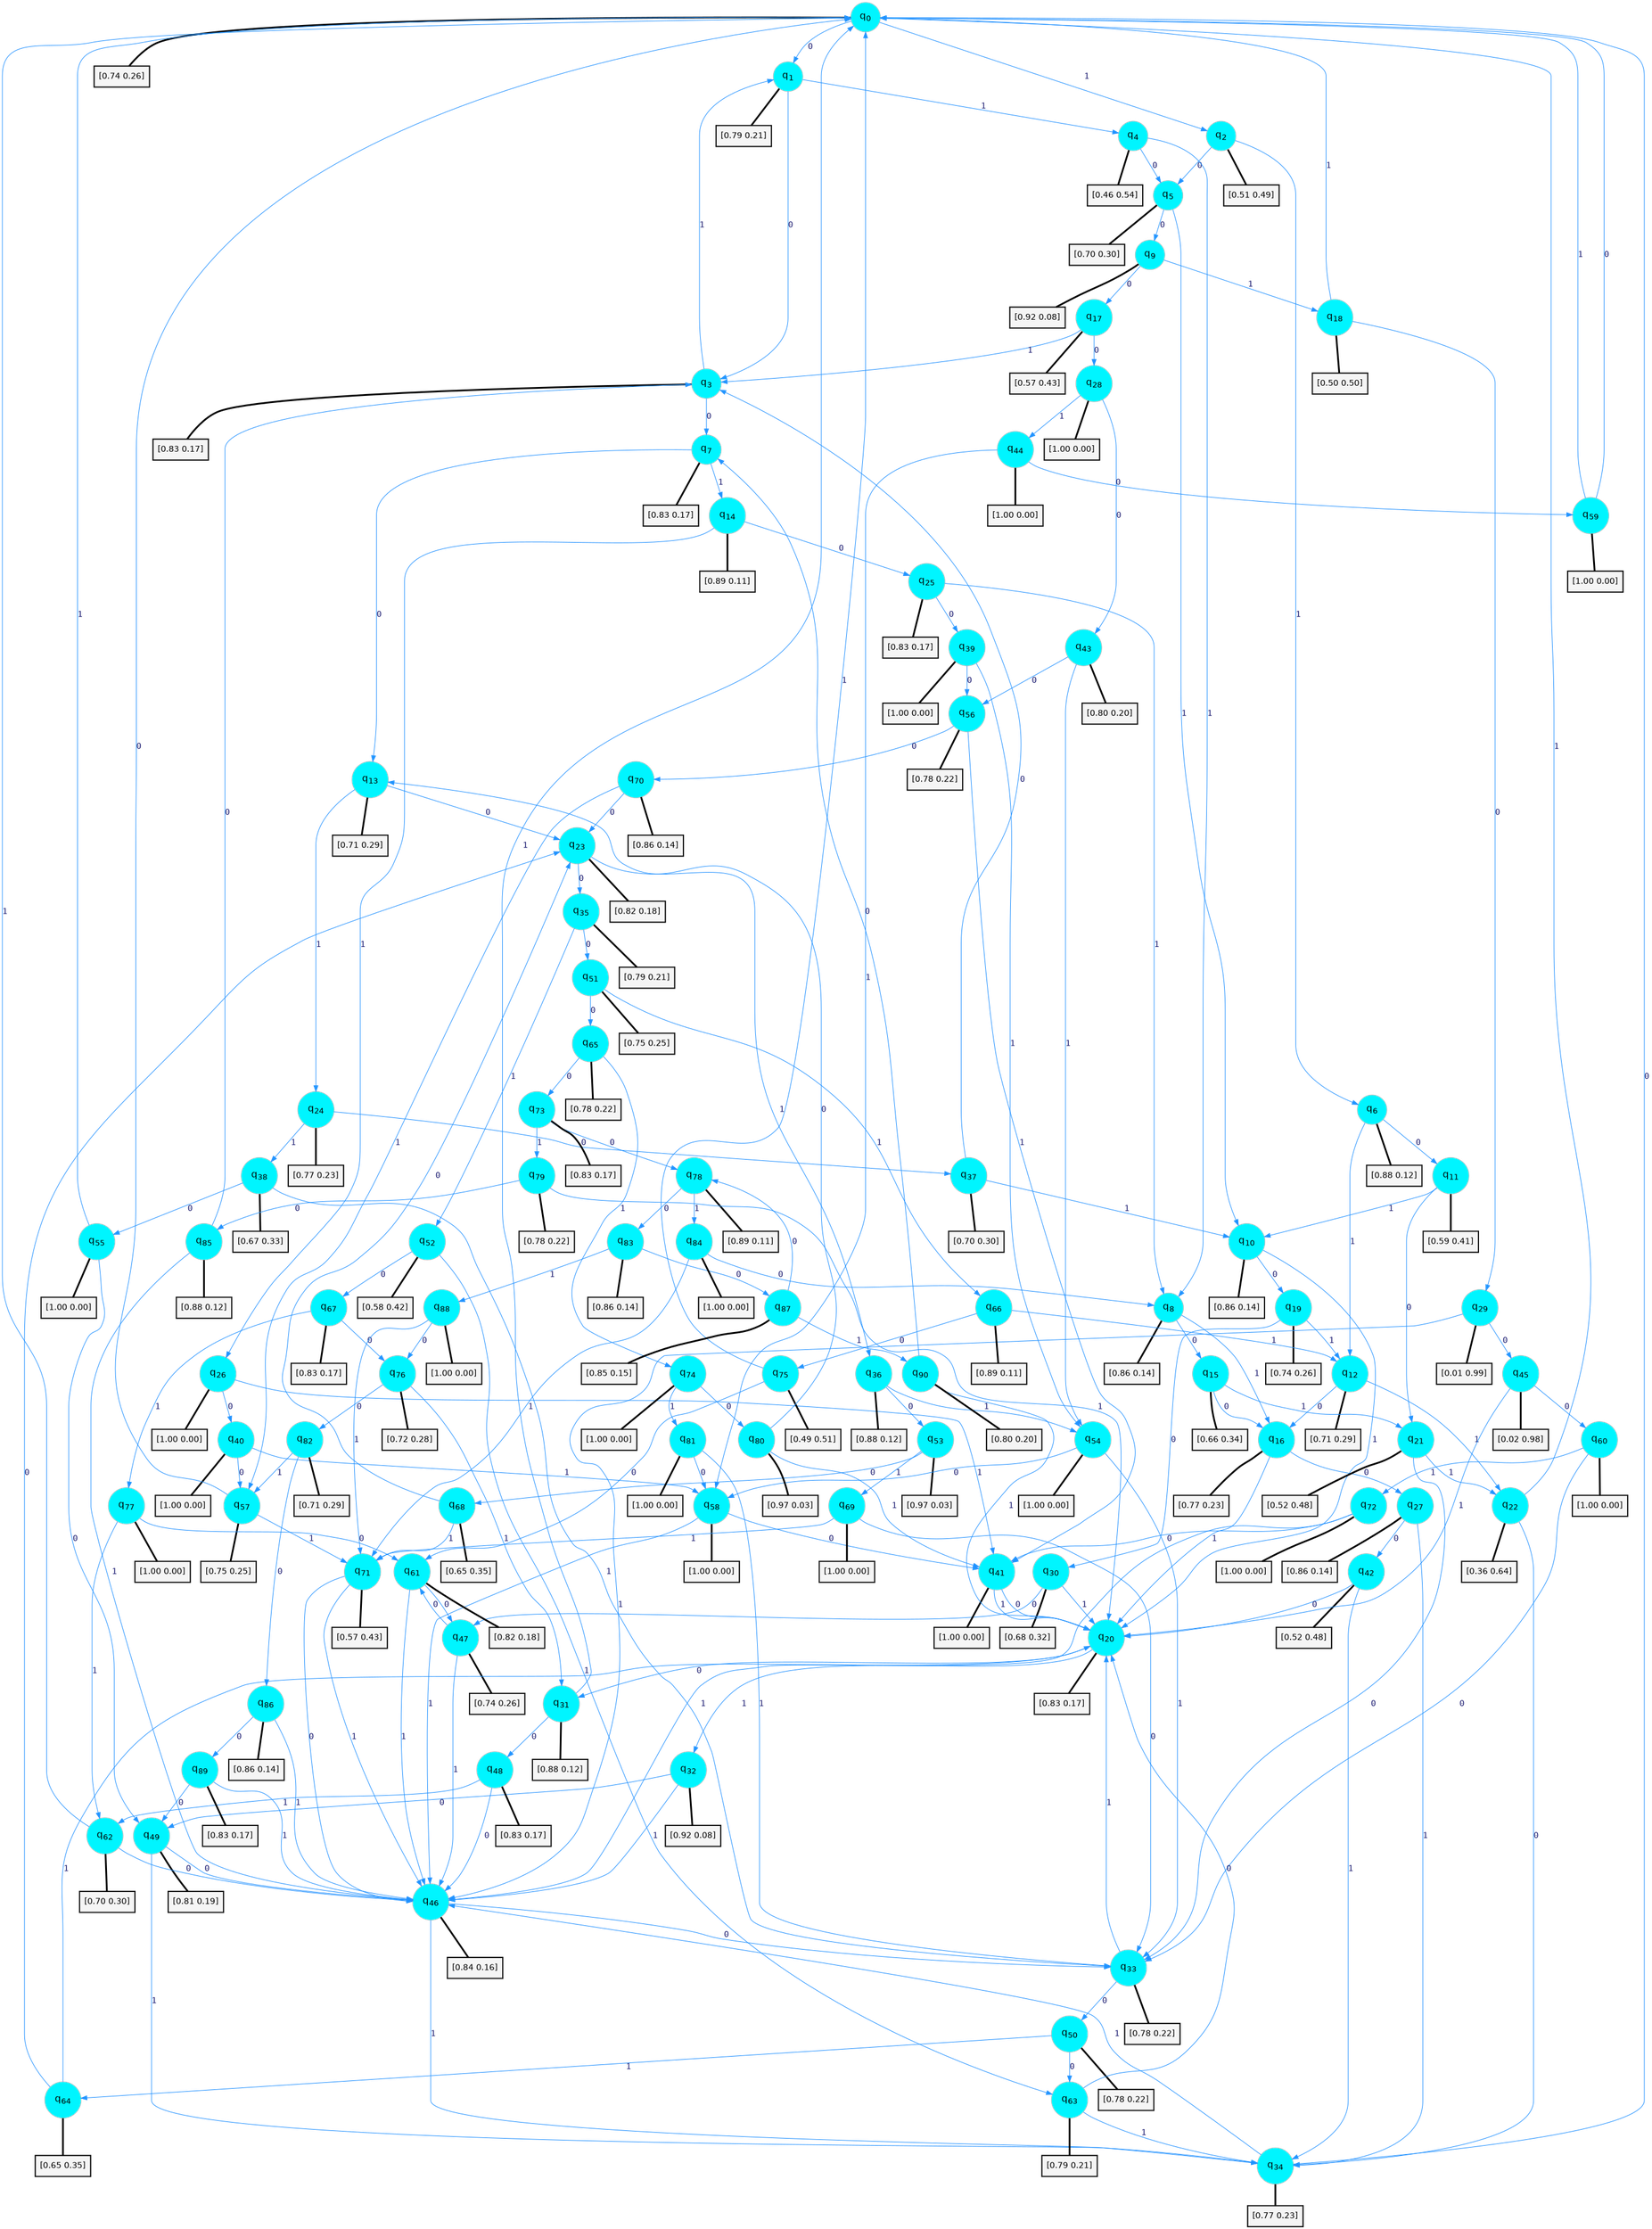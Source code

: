 digraph G {
graph [
bgcolor=transparent, dpi=300, rankdir=TD, size="40,25"];
node [
color=gray, fillcolor=turquoise1, fontcolor=black, fontname=Helvetica, fontsize=16, fontweight=bold, shape=circle, style=filled];
edge [
arrowsize=1, color=dodgerblue1, fontcolor=midnightblue, fontname=courier, fontweight=bold, penwidth=1, style=solid, weight=20];
0[label=<q<SUB>0</SUB>>];
1[label=<q<SUB>1</SUB>>];
2[label=<q<SUB>2</SUB>>];
3[label=<q<SUB>3</SUB>>];
4[label=<q<SUB>4</SUB>>];
5[label=<q<SUB>5</SUB>>];
6[label=<q<SUB>6</SUB>>];
7[label=<q<SUB>7</SUB>>];
8[label=<q<SUB>8</SUB>>];
9[label=<q<SUB>9</SUB>>];
10[label=<q<SUB>10</SUB>>];
11[label=<q<SUB>11</SUB>>];
12[label=<q<SUB>12</SUB>>];
13[label=<q<SUB>13</SUB>>];
14[label=<q<SUB>14</SUB>>];
15[label=<q<SUB>15</SUB>>];
16[label=<q<SUB>16</SUB>>];
17[label=<q<SUB>17</SUB>>];
18[label=<q<SUB>18</SUB>>];
19[label=<q<SUB>19</SUB>>];
20[label=<q<SUB>20</SUB>>];
21[label=<q<SUB>21</SUB>>];
22[label=<q<SUB>22</SUB>>];
23[label=<q<SUB>23</SUB>>];
24[label=<q<SUB>24</SUB>>];
25[label=<q<SUB>25</SUB>>];
26[label=<q<SUB>26</SUB>>];
27[label=<q<SUB>27</SUB>>];
28[label=<q<SUB>28</SUB>>];
29[label=<q<SUB>29</SUB>>];
30[label=<q<SUB>30</SUB>>];
31[label=<q<SUB>31</SUB>>];
32[label=<q<SUB>32</SUB>>];
33[label=<q<SUB>33</SUB>>];
34[label=<q<SUB>34</SUB>>];
35[label=<q<SUB>35</SUB>>];
36[label=<q<SUB>36</SUB>>];
37[label=<q<SUB>37</SUB>>];
38[label=<q<SUB>38</SUB>>];
39[label=<q<SUB>39</SUB>>];
40[label=<q<SUB>40</SUB>>];
41[label=<q<SUB>41</SUB>>];
42[label=<q<SUB>42</SUB>>];
43[label=<q<SUB>43</SUB>>];
44[label=<q<SUB>44</SUB>>];
45[label=<q<SUB>45</SUB>>];
46[label=<q<SUB>46</SUB>>];
47[label=<q<SUB>47</SUB>>];
48[label=<q<SUB>48</SUB>>];
49[label=<q<SUB>49</SUB>>];
50[label=<q<SUB>50</SUB>>];
51[label=<q<SUB>51</SUB>>];
52[label=<q<SUB>52</SUB>>];
53[label=<q<SUB>53</SUB>>];
54[label=<q<SUB>54</SUB>>];
55[label=<q<SUB>55</SUB>>];
56[label=<q<SUB>56</SUB>>];
57[label=<q<SUB>57</SUB>>];
58[label=<q<SUB>58</SUB>>];
59[label=<q<SUB>59</SUB>>];
60[label=<q<SUB>60</SUB>>];
61[label=<q<SUB>61</SUB>>];
62[label=<q<SUB>62</SUB>>];
63[label=<q<SUB>63</SUB>>];
64[label=<q<SUB>64</SUB>>];
65[label=<q<SUB>65</SUB>>];
66[label=<q<SUB>66</SUB>>];
67[label=<q<SUB>67</SUB>>];
68[label=<q<SUB>68</SUB>>];
69[label=<q<SUB>69</SUB>>];
70[label=<q<SUB>70</SUB>>];
71[label=<q<SUB>71</SUB>>];
72[label=<q<SUB>72</SUB>>];
73[label=<q<SUB>73</SUB>>];
74[label=<q<SUB>74</SUB>>];
75[label=<q<SUB>75</SUB>>];
76[label=<q<SUB>76</SUB>>];
77[label=<q<SUB>77</SUB>>];
78[label=<q<SUB>78</SUB>>];
79[label=<q<SUB>79</SUB>>];
80[label=<q<SUB>80</SUB>>];
81[label=<q<SUB>81</SUB>>];
82[label=<q<SUB>82</SUB>>];
83[label=<q<SUB>83</SUB>>];
84[label=<q<SUB>84</SUB>>];
85[label=<q<SUB>85</SUB>>];
86[label=<q<SUB>86</SUB>>];
87[label=<q<SUB>87</SUB>>];
88[label=<q<SUB>88</SUB>>];
89[label=<q<SUB>89</SUB>>];
90[label=<q<SUB>90</SUB>>];
91[label="[0.74 0.26]", shape=box,fontcolor=black, fontname=Helvetica, fontsize=14, penwidth=2, fillcolor=whitesmoke,color=black];
92[label="[0.79 0.21]", shape=box,fontcolor=black, fontname=Helvetica, fontsize=14, penwidth=2, fillcolor=whitesmoke,color=black];
93[label="[0.51 0.49]", shape=box,fontcolor=black, fontname=Helvetica, fontsize=14, penwidth=2, fillcolor=whitesmoke,color=black];
94[label="[0.83 0.17]", shape=box,fontcolor=black, fontname=Helvetica, fontsize=14, penwidth=2, fillcolor=whitesmoke,color=black];
95[label="[0.46 0.54]", shape=box,fontcolor=black, fontname=Helvetica, fontsize=14, penwidth=2, fillcolor=whitesmoke,color=black];
96[label="[0.70 0.30]", shape=box,fontcolor=black, fontname=Helvetica, fontsize=14, penwidth=2, fillcolor=whitesmoke,color=black];
97[label="[0.88 0.12]", shape=box,fontcolor=black, fontname=Helvetica, fontsize=14, penwidth=2, fillcolor=whitesmoke,color=black];
98[label="[0.83 0.17]", shape=box,fontcolor=black, fontname=Helvetica, fontsize=14, penwidth=2, fillcolor=whitesmoke,color=black];
99[label="[0.86 0.14]", shape=box,fontcolor=black, fontname=Helvetica, fontsize=14, penwidth=2, fillcolor=whitesmoke,color=black];
100[label="[0.92 0.08]", shape=box,fontcolor=black, fontname=Helvetica, fontsize=14, penwidth=2, fillcolor=whitesmoke,color=black];
101[label="[0.86 0.14]", shape=box,fontcolor=black, fontname=Helvetica, fontsize=14, penwidth=2, fillcolor=whitesmoke,color=black];
102[label="[0.59 0.41]", shape=box,fontcolor=black, fontname=Helvetica, fontsize=14, penwidth=2, fillcolor=whitesmoke,color=black];
103[label="[0.71 0.29]", shape=box,fontcolor=black, fontname=Helvetica, fontsize=14, penwidth=2, fillcolor=whitesmoke,color=black];
104[label="[0.71 0.29]", shape=box,fontcolor=black, fontname=Helvetica, fontsize=14, penwidth=2, fillcolor=whitesmoke,color=black];
105[label="[0.89 0.11]", shape=box,fontcolor=black, fontname=Helvetica, fontsize=14, penwidth=2, fillcolor=whitesmoke,color=black];
106[label="[0.66 0.34]", shape=box,fontcolor=black, fontname=Helvetica, fontsize=14, penwidth=2, fillcolor=whitesmoke,color=black];
107[label="[0.77 0.23]", shape=box,fontcolor=black, fontname=Helvetica, fontsize=14, penwidth=2, fillcolor=whitesmoke,color=black];
108[label="[0.57 0.43]", shape=box,fontcolor=black, fontname=Helvetica, fontsize=14, penwidth=2, fillcolor=whitesmoke,color=black];
109[label="[0.50 0.50]", shape=box,fontcolor=black, fontname=Helvetica, fontsize=14, penwidth=2, fillcolor=whitesmoke,color=black];
110[label="[0.74 0.26]", shape=box,fontcolor=black, fontname=Helvetica, fontsize=14, penwidth=2, fillcolor=whitesmoke,color=black];
111[label="[0.83 0.17]", shape=box,fontcolor=black, fontname=Helvetica, fontsize=14, penwidth=2, fillcolor=whitesmoke,color=black];
112[label="[0.52 0.48]", shape=box,fontcolor=black, fontname=Helvetica, fontsize=14, penwidth=2, fillcolor=whitesmoke,color=black];
113[label="[0.36 0.64]", shape=box,fontcolor=black, fontname=Helvetica, fontsize=14, penwidth=2, fillcolor=whitesmoke,color=black];
114[label="[0.82 0.18]", shape=box,fontcolor=black, fontname=Helvetica, fontsize=14, penwidth=2, fillcolor=whitesmoke,color=black];
115[label="[0.77 0.23]", shape=box,fontcolor=black, fontname=Helvetica, fontsize=14, penwidth=2, fillcolor=whitesmoke,color=black];
116[label="[0.83 0.17]", shape=box,fontcolor=black, fontname=Helvetica, fontsize=14, penwidth=2, fillcolor=whitesmoke,color=black];
117[label="[1.00 0.00]", shape=box,fontcolor=black, fontname=Helvetica, fontsize=14, penwidth=2, fillcolor=whitesmoke,color=black];
118[label="[0.86 0.14]", shape=box,fontcolor=black, fontname=Helvetica, fontsize=14, penwidth=2, fillcolor=whitesmoke,color=black];
119[label="[1.00 0.00]", shape=box,fontcolor=black, fontname=Helvetica, fontsize=14, penwidth=2, fillcolor=whitesmoke,color=black];
120[label="[0.01 0.99]", shape=box,fontcolor=black, fontname=Helvetica, fontsize=14, penwidth=2, fillcolor=whitesmoke,color=black];
121[label="[0.68 0.32]", shape=box,fontcolor=black, fontname=Helvetica, fontsize=14, penwidth=2, fillcolor=whitesmoke,color=black];
122[label="[0.88 0.12]", shape=box,fontcolor=black, fontname=Helvetica, fontsize=14, penwidth=2, fillcolor=whitesmoke,color=black];
123[label="[0.92 0.08]", shape=box,fontcolor=black, fontname=Helvetica, fontsize=14, penwidth=2, fillcolor=whitesmoke,color=black];
124[label="[0.78 0.22]", shape=box,fontcolor=black, fontname=Helvetica, fontsize=14, penwidth=2, fillcolor=whitesmoke,color=black];
125[label="[0.77 0.23]", shape=box,fontcolor=black, fontname=Helvetica, fontsize=14, penwidth=2, fillcolor=whitesmoke,color=black];
126[label="[0.79 0.21]", shape=box,fontcolor=black, fontname=Helvetica, fontsize=14, penwidth=2, fillcolor=whitesmoke,color=black];
127[label="[0.88 0.12]", shape=box,fontcolor=black, fontname=Helvetica, fontsize=14, penwidth=2, fillcolor=whitesmoke,color=black];
128[label="[0.70 0.30]", shape=box,fontcolor=black, fontname=Helvetica, fontsize=14, penwidth=2, fillcolor=whitesmoke,color=black];
129[label="[0.67 0.33]", shape=box,fontcolor=black, fontname=Helvetica, fontsize=14, penwidth=2, fillcolor=whitesmoke,color=black];
130[label="[1.00 0.00]", shape=box,fontcolor=black, fontname=Helvetica, fontsize=14, penwidth=2, fillcolor=whitesmoke,color=black];
131[label="[1.00 0.00]", shape=box,fontcolor=black, fontname=Helvetica, fontsize=14, penwidth=2, fillcolor=whitesmoke,color=black];
132[label="[1.00 0.00]", shape=box,fontcolor=black, fontname=Helvetica, fontsize=14, penwidth=2, fillcolor=whitesmoke,color=black];
133[label="[0.52 0.48]", shape=box,fontcolor=black, fontname=Helvetica, fontsize=14, penwidth=2, fillcolor=whitesmoke,color=black];
134[label="[0.80 0.20]", shape=box,fontcolor=black, fontname=Helvetica, fontsize=14, penwidth=2, fillcolor=whitesmoke,color=black];
135[label="[1.00 0.00]", shape=box,fontcolor=black, fontname=Helvetica, fontsize=14, penwidth=2, fillcolor=whitesmoke,color=black];
136[label="[0.02 0.98]", shape=box,fontcolor=black, fontname=Helvetica, fontsize=14, penwidth=2, fillcolor=whitesmoke,color=black];
137[label="[0.84 0.16]", shape=box,fontcolor=black, fontname=Helvetica, fontsize=14, penwidth=2, fillcolor=whitesmoke,color=black];
138[label="[0.74 0.26]", shape=box,fontcolor=black, fontname=Helvetica, fontsize=14, penwidth=2, fillcolor=whitesmoke,color=black];
139[label="[0.83 0.17]", shape=box,fontcolor=black, fontname=Helvetica, fontsize=14, penwidth=2, fillcolor=whitesmoke,color=black];
140[label="[0.81 0.19]", shape=box,fontcolor=black, fontname=Helvetica, fontsize=14, penwidth=2, fillcolor=whitesmoke,color=black];
141[label="[0.78 0.22]", shape=box,fontcolor=black, fontname=Helvetica, fontsize=14, penwidth=2, fillcolor=whitesmoke,color=black];
142[label="[0.75 0.25]", shape=box,fontcolor=black, fontname=Helvetica, fontsize=14, penwidth=2, fillcolor=whitesmoke,color=black];
143[label="[0.58 0.42]", shape=box,fontcolor=black, fontname=Helvetica, fontsize=14, penwidth=2, fillcolor=whitesmoke,color=black];
144[label="[0.97 0.03]", shape=box,fontcolor=black, fontname=Helvetica, fontsize=14, penwidth=2, fillcolor=whitesmoke,color=black];
145[label="[1.00 0.00]", shape=box,fontcolor=black, fontname=Helvetica, fontsize=14, penwidth=2, fillcolor=whitesmoke,color=black];
146[label="[1.00 0.00]", shape=box,fontcolor=black, fontname=Helvetica, fontsize=14, penwidth=2, fillcolor=whitesmoke,color=black];
147[label="[0.78 0.22]", shape=box,fontcolor=black, fontname=Helvetica, fontsize=14, penwidth=2, fillcolor=whitesmoke,color=black];
148[label="[0.75 0.25]", shape=box,fontcolor=black, fontname=Helvetica, fontsize=14, penwidth=2, fillcolor=whitesmoke,color=black];
149[label="[1.00 0.00]", shape=box,fontcolor=black, fontname=Helvetica, fontsize=14, penwidth=2, fillcolor=whitesmoke,color=black];
150[label="[1.00 0.00]", shape=box,fontcolor=black, fontname=Helvetica, fontsize=14, penwidth=2, fillcolor=whitesmoke,color=black];
151[label="[1.00 0.00]", shape=box,fontcolor=black, fontname=Helvetica, fontsize=14, penwidth=2, fillcolor=whitesmoke,color=black];
152[label="[0.82 0.18]", shape=box,fontcolor=black, fontname=Helvetica, fontsize=14, penwidth=2, fillcolor=whitesmoke,color=black];
153[label="[0.70 0.30]", shape=box,fontcolor=black, fontname=Helvetica, fontsize=14, penwidth=2, fillcolor=whitesmoke,color=black];
154[label="[0.79 0.21]", shape=box,fontcolor=black, fontname=Helvetica, fontsize=14, penwidth=2, fillcolor=whitesmoke,color=black];
155[label="[0.65 0.35]", shape=box,fontcolor=black, fontname=Helvetica, fontsize=14, penwidth=2, fillcolor=whitesmoke,color=black];
156[label="[0.78 0.22]", shape=box,fontcolor=black, fontname=Helvetica, fontsize=14, penwidth=2, fillcolor=whitesmoke,color=black];
157[label="[0.89 0.11]", shape=box,fontcolor=black, fontname=Helvetica, fontsize=14, penwidth=2, fillcolor=whitesmoke,color=black];
158[label="[0.83 0.17]", shape=box,fontcolor=black, fontname=Helvetica, fontsize=14, penwidth=2, fillcolor=whitesmoke,color=black];
159[label="[0.65 0.35]", shape=box,fontcolor=black, fontname=Helvetica, fontsize=14, penwidth=2, fillcolor=whitesmoke,color=black];
160[label="[1.00 0.00]", shape=box,fontcolor=black, fontname=Helvetica, fontsize=14, penwidth=2, fillcolor=whitesmoke,color=black];
161[label="[0.86 0.14]", shape=box,fontcolor=black, fontname=Helvetica, fontsize=14, penwidth=2, fillcolor=whitesmoke,color=black];
162[label="[0.57 0.43]", shape=box,fontcolor=black, fontname=Helvetica, fontsize=14, penwidth=2, fillcolor=whitesmoke,color=black];
163[label="[1.00 0.00]", shape=box,fontcolor=black, fontname=Helvetica, fontsize=14, penwidth=2, fillcolor=whitesmoke,color=black];
164[label="[0.83 0.17]", shape=box,fontcolor=black, fontname=Helvetica, fontsize=14, penwidth=2, fillcolor=whitesmoke,color=black];
165[label="[1.00 0.00]", shape=box,fontcolor=black, fontname=Helvetica, fontsize=14, penwidth=2, fillcolor=whitesmoke,color=black];
166[label="[0.49 0.51]", shape=box,fontcolor=black, fontname=Helvetica, fontsize=14, penwidth=2, fillcolor=whitesmoke,color=black];
167[label="[0.72 0.28]", shape=box,fontcolor=black, fontname=Helvetica, fontsize=14, penwidth=2, fillcolor=whitesmoke,color=black];
168[label="[1.00 0.00]", shape=box,fontcolor=black, fontname=Helvetica, fontsize=14, penwidth=2, fillcolor=whitesmoke,color=black];
169[label="[0.89 0.11]", shape=box,fontcolor=black, fontname=Helvetica, fontsize=14, penwidth=2, fillcolor=whitesmoke,color=black];
170[label="[0.78 0.22]", shape=box,fontcolor=black, fontname=Helvetica, fontsize=14, penwidth=2, fillcolor=whitesmoke,color=black];
171[label="[0.97 0.03]", shape=box,fontcolor=black, fontname=Helvetica, fontsize=14, penwidth=2, fillcolor=whitesmoke,color=black];
172[label="[1.00 0.00]", shape=box,fontcolor=black, fontname=Helvetica, fontsize=14, penwidth=2, fillcolor=whitesmoke,color=black];
173[label="[0.71 0.29]", shape=box,fontcolor=black, fontname=Helvetica, fontsize=14, penwidth=2, fillcolor=whitesmoke,color=black];
174[label="[0.86 0.14]", shape=box,fontcolor=black, fontname=Helvetica, fontsize=14, penwidth=2, fillcolor=whitesmoke,color=black];
175[label="[1.00 0.00]", shape=box,fontcolor=black, fontname=Helvetica, fontsize=14, penwidth=2, fillcolor=whitesmoke,color=black];
176[label="[0.88 0.12]", shape=box,fontcolor=black, fontname=Helvetica, fontsize=14, penwidth=2, fillcolor=whitesmoke,color=black];
177[label="[0.86 0.14]", shape=box,fontcolor=black, fontname=Helvetica, fontsize=14, penwidth=2, fillcolor=whitesmoke,color=black];
178[label="[0.85 0.15]", shape=box,fontcolor=black, fontname=Helvetica, fontsize=14, penwidth=2, fillcolor=whitesmoke,color=black];
179[label="[1.00 0.00]", shape=box,fontcolor=black, fontname=Helvetica, fontsize=14, penwidth=2, fillcolor=whitesmoke,color=black];
180[label="[0.83 0.17]", shape=box,fontcolor=black, fontname=Helvetica, fontsize=14, penwidth=2, fillcolor=whitesmoke,color=black];
181[label="[0.80 0.20]", shape=box,fontcolor=black, fontname=Helvetica, fontsize=14, penwidth=2, fillcolor=whitesmoke,color=black];
0->1 [label=0];
0->2 [label=1];
0->91 [arrowhead=none, penwidth=3,color=black];
1->3 [label=0];
1->4 [label=1];
1->92 [arrowhead=none, penwidth=3,color=black];
2->5 [label=0];
2->6 [label=1];
2->93 [arrowhead=none, penwidth=3,color=black];
3->7 [label=0];
3->1 [label=1];
3->94 [arrowhead=none, penwidth=3,color=black];
4->5 [label=0];
4->8 [label=1];
4->95 [arrowhead=none, penwidth=3,color=black];
5->9 [label=0];
5->10 [label=1];
5->96 [arrowhead=none, penwidth=3,color=black];
6->11 [label=0];
6->12 [label=1];
6->97 [arrowhead=none, penwidth=3,color=black];
7->13 [label=0];
7->14 [label=1];
7->98 [arrowhead=none, penwidth=3,color=black];
8->15 [label=0];
8->16 [label=1];
8->99 [arrowhead=none, penwidth=3,color=black];
9->17 [label=0];
9->18 [label=1];
9->100 [arrowhead=none, penwidth=3,color=black];
10->19 [label=0];
10->20 [label=1];
10->101 [arrowhead=none, penwidth=3,color=black];
11->21 [label=0];
11->10 [label=1];
11->102 [arrowhead=none, penwidth=3,color=black];
12->16 [label=0];
12->22 [label=1];
12->103 [arrowhead=none, penwidth=3,color=black];
13->23 [label=0];
13->24 [label=1];
13->104 [arrowhead=none, penwidth=3,color=black];
14->25 [label=0];
14->26 [label=1];
14->105 [arrowhead=none, penwidth=3,color=black];
15->16 [label=0];
15->21 [label=1];
15->106 [arrowhead=none, penwidth=3,color=black];
16->27 [label=0];
16->20 [label=1];
16->107 [arrowhead=none, penwidth=3,color=black];
17->28 [label=0];
17->3 [label=1];
17->108 [arrowhead=none, penwidth=3,color=black];
18->29 [label=0];
18->0 [label=1];
18->109 [arrowhead=none, penwidth=3,color=black];
19->30 [label=0];
19->12 [label=1];
19->110 [arrowhead=none, penwidth=3,color=black];
20->31 [label=0];
20->32 [label=1];
20->111 [arrowhead=none, penwidth=3,color=black];
21->33 [label=0];
21->22 [label=1];
21->112 [arrowhead=none, penwidth=3,color=black];
22->34 [label=0];
22->0 [label=1];
22->113 [arrowhead=none, penwidth=3,color=black];
23->35 [label=0];
23->36 [label=1];
23->114 [arrowhead=none, penwidth=3,color=black];
24->37 [label=0];
24->38 [label=1];
24->115 [arrowhead=none, penwidth=3,color=black];
25->39 [label=0];
25->8 [label=1];
25->116 [arrowhead=none, penwidth=3,color=black];
26->40 [label=0];
26->41 [label=1];
26->117 [arrowhead=none, penwidth=3,color=black];
27->42 [label=0];
27->34 [label=1];
27->118 [arrowhead=none, penwidth=3,color=black];
28->43 [label=0];
28->44 [label=1];
28->119 [arrowhead=none, penwidth=3,color=black];
29->45 [label=0];
29->46 [label=1];
29->120 [arrowhead=none, penwidth=3,color=black];
30->47 [label=0];
30->20 [label=1];
30->121 [arrowhead=none, penwidth=3,color=black];
31->48 [label=0];
31->0 [label=1];
31->122 [arrowhead=none, penwidth=3,color=black];
32->49 [label=0];
32->46 [label=1];
32->123 [arrowhead=none, penwidth=3,color=black];
33->50 [label=0];
33->20 [label=1];
33->124 [arrowhead=none, penwidth=3,color=black];
34->0 [label=0];
34->46 [label=1];
34->125 [arrowhead=none, penwidth=3,color=black];
35->51 [label=0];
35->52 [label=1];
35->126 [arrowhead=none, penwidth=3,color=black];
36->53 [label=0];
36->54 [label=1];
36->127 [arrowhead=none, penwidth=3,color=black];
37->3 [label=0];
37->10 [label=1];
37->128 [arrowhead=none, penwidth=3,color=black];
38->55 [label=0];
38->33 [label=1];
38->129 [arrowhead=none, penwidth=3,color=black];
39->56 [label=0];
39->54 [label=1];
39->130 [arrowhead=none, penwidth=3,color=black];
40->57 [label=0];
40->58 [label=1];
40->131 [arrowhead=none, penwidth=3,color=black];
41->20 [label=0];
41->20 [label=1];
41->132 [arrowhead=none, penwidth=3,color=black];
42->20 [label=0];
42->34 [label=1];
42->133 [arrowhead=none, penwidth=3,color=black];
43->56 [label=0];
43->54 [label=1];
43->134 [arrowhead=none, penwidth=3,color=black];
44->59 [label=0];
44->58 [label=1];
44->135 [arrowhead=none, penwidth=3,color=black];
45->60 [label=0];
45->20 [label=1];
45->136 [arrowhead=none, penwidth=3,color=black];
46->33 [label=0];
46->34 [label=1];
46->137 [arrowhead=none, penwidth=3,color=black];
47->61 [label=0];
47->46 [label=1];
47->138 [arrowhead=none, penwidth=3,color=black];
48->46 [label=0];
48->62 [label=1];
48->139 [arrowhead=none, penwidth=3,color=black];
49->46 [label=0];
49->34 [label=1];
49->140 [arrowhead=none, penwidth=3,color=black];
50->63 [label=0];
50->64 [label=1];
50->141 [arrowhead=none, penwidth=3,color=black];
51->65 [label=0];
51->66 [label=1];
51->142 [arrowhead=none, penwidth=3,color=black];
52->67 [label=0];
52->63 [label=1];
52->143 [arrowhead=none, penwidth=3,color=black];
53->68 [label=0];
53->69 [label=1];
53->144 [arrowhead=none, penwidth=3,color=black];
54->58 [label=0];
54->33 [label=1];
54->145 [arrowhead=none, penwidth=3,color=black];
55->49 [label=0];
55->0 [label=1];
55->146 [arrowhead=none, penwidth=3,color=black];
56->70 [label=0];
56->41 [label=1];
56->147 [arrowhead=none, penwidth=3,color=black];
57->0 [label=0];
57->71 [label=1];
57->148 [arrowhead=none, penwidth=3,color=black];
58->41 [label=0];
58->46 [label=1];
58->149 [arrowhead=none, penwidth=3,color=black];
59->0 [label=0];
59->0 [label=1];
59->150 [arrowhead=none, penwidth=3,color=black];
60->33 [label=0];
60->72 [label=1];
60->151 [arrowhead=none, penwidth=3,color=black];
61->47 [label=0];
61->46 [label=1];
61->152 [arrowhead=none, penwidth=3,color=black];
62->46 [label=0];
62->0 [label=1];
62->153 [arrowhead=none, penwidth=3,color=black];
63->20 [label=0];
63->34 [label=1];
63->154 [arrowhead=none, penwidth=3,color=black];
64->23 [label=0];
64->20 [label=1];
64->155 [arrowhead=none, penwidth=3,color=black];
65->73 [label=0];
65->74 [label=1];
65->156 [arrowhead=none, penwidth=3,color=black];
66->75 [label=0];
66->12 [label=1];
66->157 [arrowhead=none, penwidth=3,color=black];
67->76 [label=0];
67->77 [label=1];
67->158 [arrowhead=none, penwidth=3,color=black];
68->23 [label=0];
68->71 [label=1];
68->159 [arrowhead=none, penwidth=3,color=black];
69->33 [label=0];
69->71 [label=1];
69->160 [arrowhead=none, penwidth=3,color=black];
70->23 [label=0];
70->57 [label=1];
70->161 [arrowhead=none, penwidth=3,color=black];
71->46 [label=0];
71->46 [label=1];
71->162 [arrowhead=none, penwidth=3,color=black];
72->41 [label=0];
72->46 [label=1];
72->163 [arrowhead=none, penwidth=3,color=black];
73->78 [label=0];
73->79 [label=1];
73->164 [arrowhead=none, penwidth=3,color=black];
74->80 [label=0];
74->81 [label=1];
74->165 [arrowhead=none, penwidth=3,color=black];
75->61 [label=0];
75->0 [label=1];
75->166 [arrowhead=none, penwidth=3,color=black];
76->82 [label=0];
76->31 [label=1];
76->167 [arrowhead=none, penwidth=3,color=black];
77->61 [label=0];
77->62 [label=1];
77->168 [arrowhead=none, penwidth=3,color=black];
78->83 [label=0];
78->84 [label=1];
78->169 [arrowhead=none, penwidth=3,color=black];
79->85 [label=0];
79->20 [label=1];
79->170 [arrowhead=none, penwidth=3,color=black];
80->13 [label=0];
80->41 [label=1];
80->171 [arrowhead=none, penwidth=3,color=black];
81->58 [label=0];
81->33 [label=1];
81->172 [arrowhead=none, penwidth=3,color=black];
82->86 [label=0];
82->57 [label=1];
82->173 [arrowhead=none, penwidth=3,color=black];
83->87 [label=0];
83->88 [label=1];
83->174 [arrowhead=none, penwidth=3,color=black];
84->8 [label=0];
84->71 [label=1];
84->175 [arrowhead=none, penwidth=3,color=black];
85->3 [label=0];
85->46 [label=1];
85->176 [arrowhead=none, penwidth=3,color=black];
86->89 [label=0];
86->46 [label=1];
86->177 [arrowhead=none, penwidth=3,color=black];
87->78 [label=0];
87->90 [label=1];
87->178 [arrowhead=none, penwidth=3,color=black];
88->76 [label=0];
88->71 [label=1];
88->179 [arrowhead=none, penwidth=3,color=black];
89->49 [label=0];
89->46 [label=1];
89->180 [arrowhead=none, penwidth=3,color=black];
90->7 [label=0];
90->20 [label=1];
90->181 [arrowhead=none, penwidth=3,color=black];
}

